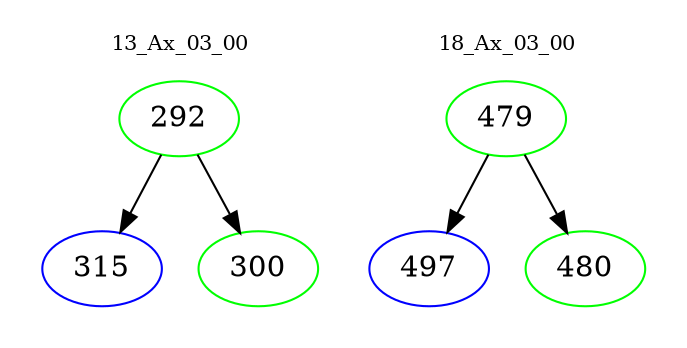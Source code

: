 digraph{
subgraph cluster_0 {
color = white
label = "13_Ax_03_00";
fontsize=10;
T0_292 [label="292", color="green"]
T0_292 -> T0_315 [color="black"]
T0_315 [label="315", color="blue"]
T0_292 -> T0_300 [color="black"]
T0_300 [label="300", color="green"]
}
subgraph cluster_1 {
color = white
label = "18_Ax_03_00";
fontsize=10;
T1_479 [label="479", color="green"]
T1_479 -> T1_497 [color="black"]
T1_497 [label="497", color="blue"]
T1_479 -> T1_480 [color="black"]
T1_480 [label="480", color="green"]
}
}

